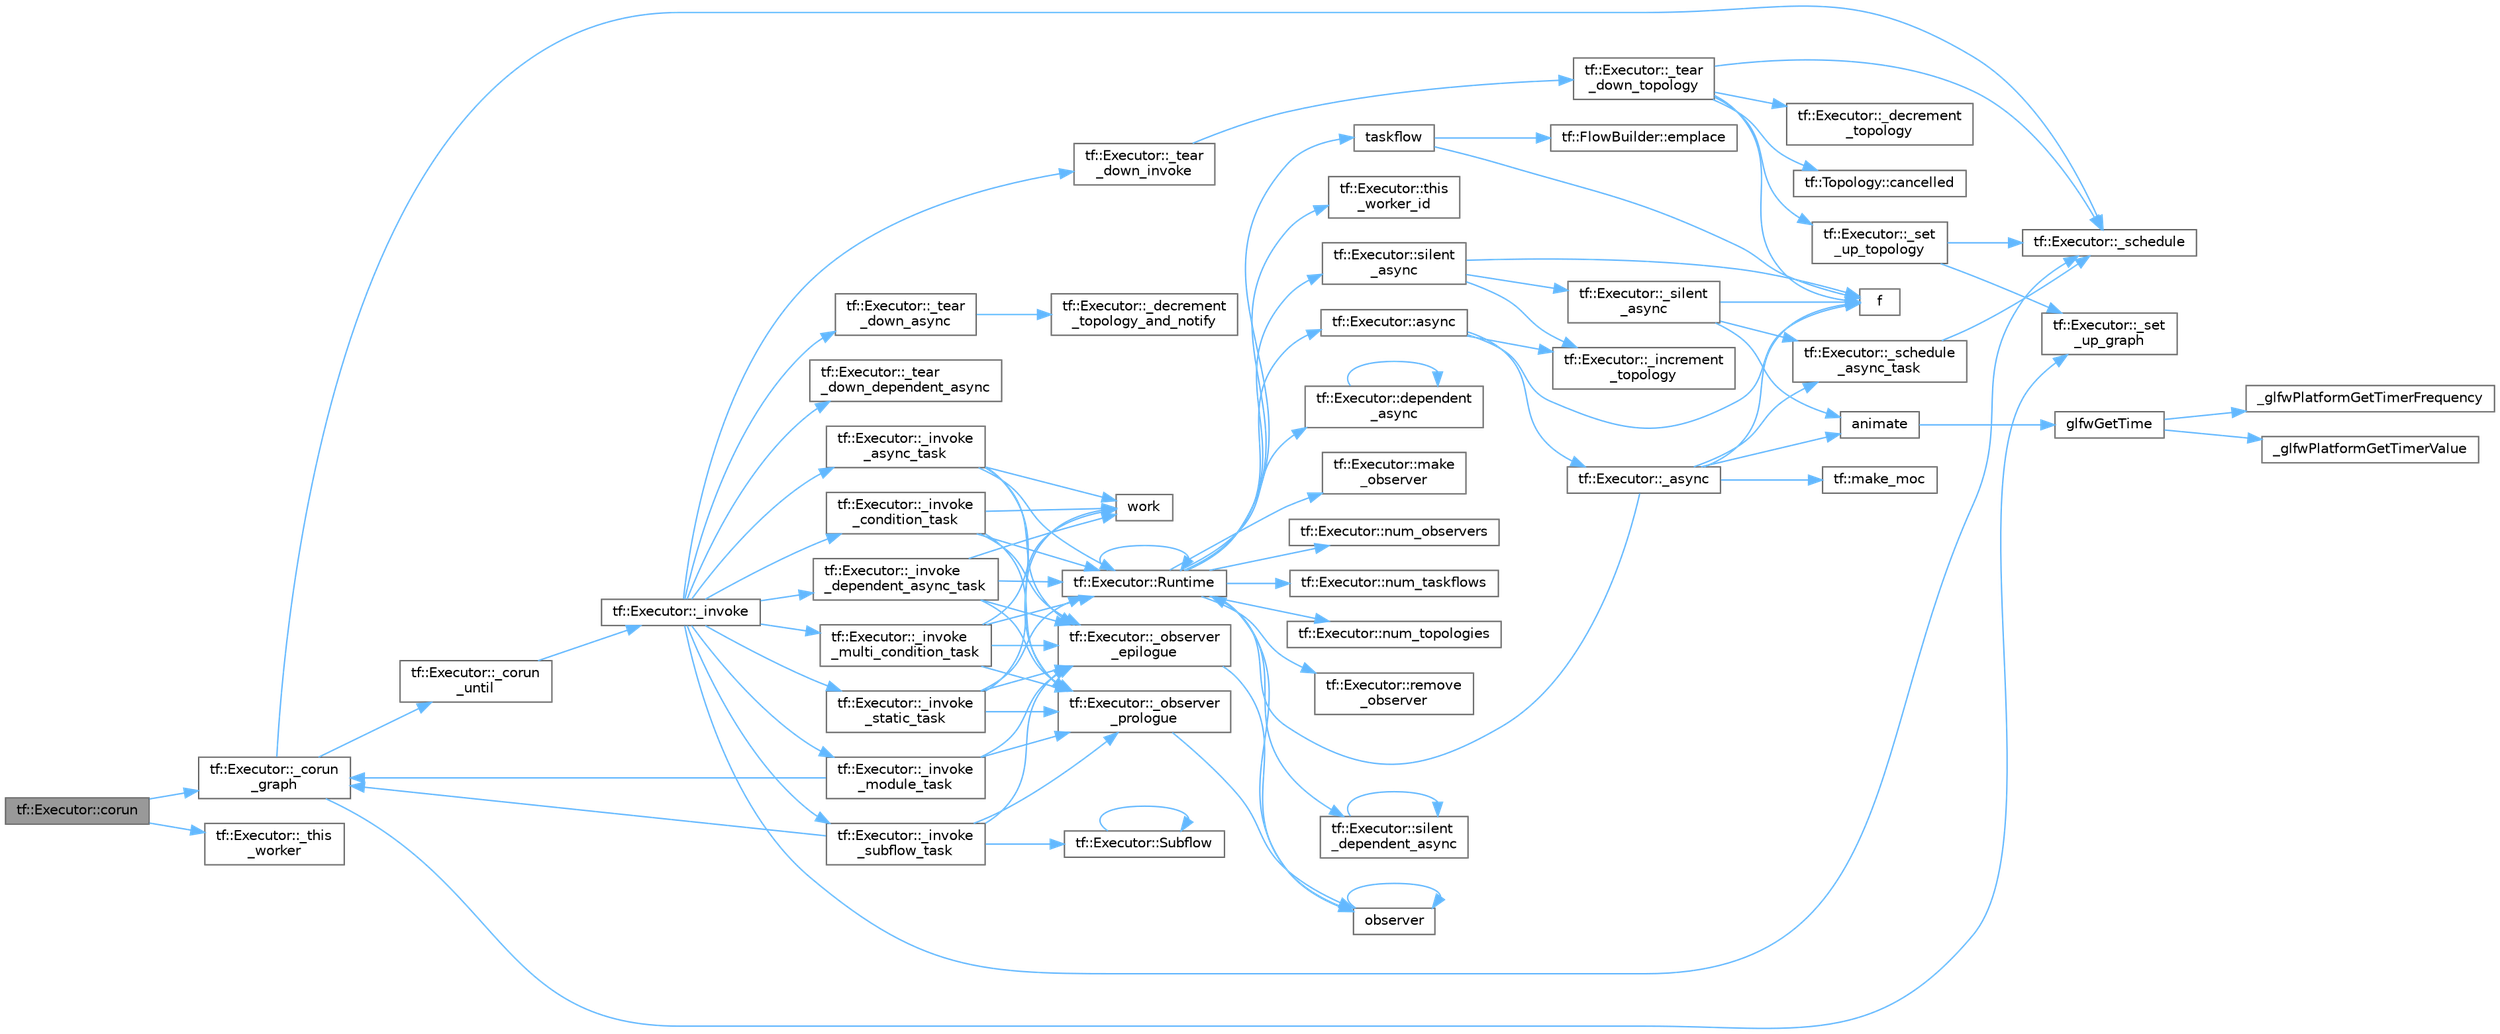 digraph "tf::Executor::corun"
{
 // LATEX_PDF_SIZE
  bgcolor="transparent";
  edge [fontname=Helvetica,fontsize=10,labelfontname=Helvetica,labelfontsize=10];
  node [fontname=Helvetica,fontsize=10,shape=box,height=0.2,width=0.4];
  rankdir="LR";
  Node1 [id="Node000001",label="tf::Executor::corun",height=0.2,width=0.4,color="gray40", fillcolor="grey60", style="filled", fontcolor="black",tooltip="runs a target graph and waits until it completes using an internal worker of this executor"];
  Node1 -> Node2 [id="edge93_Node000001_Node000002",color="steelblue1",style="solid",tooltip=" "];
  Node2 [id="Node000002",label="tf::Executor::_corun\l_graph",height=0.2,width=0.4,color="grey40", fillcolor="white", style="filled",URL="$classtf_1_1_executor.html#a6202243d809e524d196a9c0e3092ce41",tooltip=" "];
  Node2 -> Node3 [id="edge94_Node000002_Node000003",color="steelblue1",style="solid",tooltip=" "];
  Node3 [id="Node000003",label="tf::Executor::_corun\l_until",height=0.2,width=0.4,color="grey40", fillcolor="white", style="filled",URL="$classtf_1_1_executor.html#a43cdd198427b7be2827450f6ce8343af",tooltip=" "];
  Node3 -> Node4 [id="edge95_Node000003_Node000004",color="steelblue1",style="solid",tooltip=" "];
  Node4 [id="Node000004",label="tf::Executor::_invoke",height=0.2,width=0.4,color="grey40", fillcolor="white", style="filled",URL="$classtf_1_1_executor.html#ad16165142908aca9444ea88e65040219",tooltip=" "];
  Node4 -> Node5 [id="edge96_Node000004_Node000005",color="steelblue1",style="solid",tooltip=" "];
  Node5 [id="Node000005",label="tf::Executor::_invoke\l_async_task",height=0.2,width=0.4,color="grey40", fillcolor="white", style="filled",URL="$classtf_1_1_executor.html#a1d1b9bf8ed24dffff65d860ef1627ef3",tooltip=" "];
  Node5 -> Node6 [id="edge97_Node000005_Node000006",color="steelblue1",style="solid",tooltip=" "];
  Node6 [id="Node000006",label="tf::Executor::_observer\l_epilogue",height=0.2,width=0.4,color="grey40", fillcolor="white", style="filled",URL="$classtf_1_1_executor.html#a9cd8c1a72af4477bc0f9575b68ffb16a",tooltip=" "];
  Node6 -> Node7 [id="edge98_Node000006_Node000007",color="steelblue1",style="solid",tooltip=" "];
  Node7 [id="Node000007",label="observer",height=0.2,width=0.4,color="grey40", fillcolor="white", style="filled",URL="$test__basics_8cpp.html#ae362ef40752341c76d5edd1d99e46918",tooltip=" "];
  Node7 -> Node7 [id="edge99_Node000007_Node000007",color="steelblue1",style="solid",tooltip=" "];
  Node5 -> Node8 [id="edge100_Node000005_Node000008",color="steelblue1",style="solid",tooltip=" "];
  Node8 [id="Node000008",label="tf::Executor::_observer\l_prologue",height=0.2,width=0.4,color="grey40", fillcolor="white", style="filled",URL="$classtf_1_1_executor.html#ae023614977a19def9e04cf7212eab65b",tooltip=" "];
  Node8 -> Node7 [id="edge101_Node000008_Node000007",color="steelblue1",style="solid",tooltip=" "];
  Node5 -> Node9 [id="edge102_Node000005_Node000009",color="steelblue1",style="solid",tooltip=" "];
  Node9 [id="Node000009",label="tf::Executor::Runtime",height=0.2,width=0.4,color="grey40", fillcolor="white", style="filled",URL="$classtf_1_1_executor.html#a5b17fd70021887be0e396dd96f9dd5e3",tooltip=" "];
  Node9 -> Node10 [id="edge103_Node000009_Node000010",color="steelblue1",style="solid",tooltip=" "];
  Node10 [id="Node000010",label="tf::Executor::async",height=0.2,width=0.4,color="grey40", fillcolor="white", style="filled",URL="$classtf_1_1_executor.html#af960048056f7c6b5bc71f4f526f05df7",tooltip="creates a parameterized asynchronous task to run the given function"];
  Node10 -> Node11 [id="edge104_Node000010_Node000011",color="steelblue1",style="solid",tooltip=" "];
  Node11 [id="Node000011",label="tf::Executor::_async",height=0.2,width=0.4,color="grey40", fillcolor="white", style="filled",URL="$classtf_1_1_executor.html#ac568bd686aba3bedabe63b42c43d94a8",tooltip=" "];
  Node11 -> Node12 [id="edge105_Node000011_Node000012",color="steelblue1",style="solid",tooltip=" "];
  Node12 [id="Node000012",label="tf::Executor::_schedule\l_async_task",height=0.2,width=0.4,color="grey40", fillcolor="white", style="filled",URL="$classtf_1_1_executor.html#af5acda8c6e9a1564c9d665336ea091d0",tooltip=" "];
  Node12 -> Node13 [id="edge106_Node000012_Node000013",color="steelblue1",style="solid",tooltip=" "];
  Node13 [id="Node000013",label="tf::Executor::_schedule",height=0.2,width=0.4,color="grey40", fillcolor="white", style="filled",URL="$classtf_1_1_executor.html#ab8d98f12a62d10ad6cf1a4011a4d0034",tooltip=" "];
  Node11 -> Node14 [id="edge107_Node000011_Node000014",color="steelblue1",style="solid",tooltip=" "];
  Node14 [id="Node000014",label="animate",height=0.2,width=0.4,color="grey40", fillcolor="white", style="filled",URL="$gears_8c.html#af7a75874690301f56bcd3fa511ba39a8",tooltip=" "];
  Node14 -> Node15 [id="edge108_Node000014_Node000015",color="steelblue1",style="solid",tooltip=" "];
  Node15 [id="Node000015",label="glfwGetTime",height=0.2,width=0.4,color="grey40", fillcolor="white", style="filled",URL="$group__input.html#ga03d4a1039b8662c71eeb40beea8cb622",tooltip="Returns the GLFW time."];
  Node15 -> Node16 [id="edge109_Node000015_Node000016",color="steelblue1",style="solid",tooltip=" "];
  Node16 [id="Node000016",label="_glfwPlatformGetTimerFrequency",height=0.2,width=0.4,color="grey40", fillcolor="white", style="filled",URL="$posix__time_8c.html#ab3fe69b1eec5554114fe774623a15137",tooltip=" "];
  Node15 -> Node17 [id="edge110_Node000015_Node000017",color="steelblue1",style="solid",tooltip=" "];
  Node17 [id="Node000017",label="_glfwPlatformGetTimerValue",height=0.2,width=0.4,color="grey40", fillcolor="white", style="filled",URL="$posix__time_8c.html#a5ee7e09b380d3afdd3c2738b726a2a6e",tooltip=" "];
  Node11 -> Node18 [id="edge111_Node000011_Node000018",color="steelblue1",style="solid",tooltip=" "];
  Node18 [id="Node000018",label="f",height=0.2,width=0.4,color="grey40", fillcolor="white", style="filled",URL="$cxx11__tensor__map_8cpp.html#a7f507fea02198f6cb81c86640c7b1a4e",tooltip=" "];
  Node11 -> Node19 [id="edge112_Node000011_Node000019",color="steelblue1",style="solid",tooltip=" "];
  Node19 [id="Node000019",label="tf::make_moc",height=0.2,width=0.4,color="grey40", fillcolor="white", style="filled",URL="$namespacetf.html#a7ddc987133ce85bd85c883b9e113c71b",tooltip=" "];
  Node11 -> Node9 [id="edge113_Node000011_Node000009",color="steelblue1",style="solid",tooltip=" "];
  Node10 -> Node20 [id="edge114_Node000010_Node000020",color="steelblue1",style="solid",tooltip=" "];
  Node20 [id="Node000020",label="tf::Executor::_increment\l_topology",height=0.2,width=0.4,color="grey40", fillcolor="white", style="filled",URL="$classtf_1_1_executor.html#ab85dc42b3e9b18e4b975bd5e9a8c5e72",tooltip=" "];
  Node10 -> Node18 [id="edge115_Node000010_Node000018",color="steelblue1",style="solid",tooltip=" "];
  Node9 -> Node21 [id="edge116_Node000009_Node000021",color="steelblue1",style="solid",tooltip=" "];
  Node21 [id="Node000021",label="tf::Executor::dependent\l_async",height=0.2,width=0.4,color="grey40", fillcolor="white", style="filled",URL="$classtf_1_1_executor.html#aee02b63d3a91ad5ca5a1c0e71f3e128f",tooltip="runs the given function asynchronously when the given dependents finish"];
  Node21 -> Node21 [id="edge117_Node000021_Node000021",color="steelblue1",style="solid",tooltip=" "];
  Node9 -> Node22 [id="edge118_Node000009_Node000022",color="steelblue1",style="solid",tooltip=" "];
  Node22 [id="Node000022",label="tf::Executor::make\l_observer",height=0.2,width=0.4,color="grey40", fillcolor="white", style="filled",URL="$classtf_1_1_executor.html#aff77def96ae740d648dd84e571237c83",tooltip="constructs an observer to inspect the activities of worker threads"];
  Node9 -> Node23 [id="edge119_Node000009_Node000023",color="steelblue1",style="solid",tooltip=" "];
  Node23 [id="Node000023",label="tf::Executor::num_observers",height=0.2,width=0.4,color="grey40", fillcolor="white", style="filled",URL="$classtf_1_1_executor.html#affec621aae59d73fc188ef454008fda2",tooltip="queries the number of observers"];
  Node9 -> Node24 [id="edge120_Node000009_Node000024",color="steelblue1",style="solid",tooltip=" "];
  Node24 [id="Node000024",label="tf::Executor::num_taskflows",height=0.2,width=0.4,color="grey40", fillcolor="white", style="filled",URL="$classtf_1_1_executor.html#a5fb438dc0f7b9e1ae2fe3f240c82f174",tooltip="queries the number of running taskflows with moved ownership"];
  Node9 -> Node25 [id="edge121_Node000009_Node000025",color="steelblue1",style="solid",tooltip=" "];
  Node25 [id="Node000025",label="tf::Executor::num_topologies",height=0.2,width=0.4,color="grey40", fillcolor="white", style="filled",URL="$classtf_1_1_executor.html#a6d6c28ed58211e4c27a99571e5bf0b6c",tooltip="queries the number of running topologies at the time of this call"];
  Node9 -> Node7 [id="edge122_Node000009_Node000007",color="steelblue1",style="solid",tooltip=" "];
  Node9 -> Node26 [id="edge123_Node000009_Node000026",color="steelblue1",style="solid",tooltip=" "];
  Node26 [id="Node000026",label="tf::Executor::remove\l_observer",height=0.2,width=0.4,color="grey40", fillcolor="white", style="filled",URL="$classtf_1_1_executor.html#a31081f492c376f7b798de0e430534531",tooltip="removes an observer from the executor"];
  Node9 -> Node9 [id="edge124_Node000009_Node000009",color="steelblue1",style="solid",tooltip=" "];
  Node9 -> Node27 [id="edge125_Node000009_Node000027",color="steelblue1",style="solid",tooltip=" "];
  Node27 [id="Node000027",label="tf::Executor::silent\l_async",height=0.2,width=0.4,color="grey40", fillcolor="white", style="filled",URL="$classtf_1_1_executor.html#a0461cb2c459c9f9473c72af06af9c701",tooltip="similar to tf::Executor::async but does not return a future object"];
  Node27 -> Node20 [id="edge126_Node000027_Node000020",color="steelblue1",style="solid",tooltip=" "];
  Node27 -> Node28 [id="edge127_Node000027_Node000028",color="steelblue1",style="solid",tooltip=" "];
  Node28 [id="Node000028",label="tf::Executor::_silent\l_async",height=0.2,width=0.4,color="grey40", fillcolor="white", style="filled",URL="$classtf_1_1_executor.html#aa3b32388be14b03249de29bae34b7b52",tooltip=" "];
  Node28 -> Node12 [id="edge128_Node000028_Node000012",color="steelblue1",style="solid",tooltip=" "];
  Node28 -> Node14 [id="edge129_Node000028_Node000014",color="steelblue1",style="solid",tooltip=" "];
  Node28 -> Node18 [id="edge130_Node000028_Node000018",color="steelblue1",style="solid",tooltip=" "];
  Node27 -> Node18 [id="edge131_Node000027_Node000018",color="steelblue1",style="solid",tooltip=" "];
  Node9 -> Node29 [id="edge132_Node000009_Node000029",color="steelblue1",style="solid",tooltip=" "];
  Node29 [id="Node000029",label="tf::Executor::silent\l_dependent_async",height=0.2,width=0.4,color="grey40", fillcolor="white", style="filled",URL="$classtf_1_1_executor.html#a0e2d792f28136b8227b413d0c27d5c7f",tooltip="runs the given function asynchronously when the given dependents finish"];
  Node29 -> Node29 [id="edge133_Node000029_Node000029",color="steelblue1",style="solid",tooltip=" "];
  Node9 -> Node30 [id="edge134_Node000009_Node000030",color="steelblue1",style="solid",tooltip=" "];
  Node30 [id="Node000030",label="taskflow",height=0.2,width=0.4,color="grey40", fillcolor="white", style="filled",URL="$sandbox_2jacobi_2taskflow_8cpp.html#a47af48e377b7c0ac855c12acd5b69b1e",tooltip=" "];
  Node30 -> Node31 [id="edge135_Node000030_Node000031",color="steelblue1",style="solid",tooltip=" "];
  Node31 [id="Node000031",label="tf::FlowBuilder::emplace",height=0.2,width=0.4,color="grey40", fillcolor="white", style="filled",URL="$classtf_1_1_flow_builder.html#a60d7a666cab71ecfa3010b2efb0d6b57",tooltip="creates a static task"];
  Node30 -> Node18 [id="edge136_Node000030_Node000018",color="steelblue1",style="solid",tooltip=" "];
  Node9 -> Node32 [id="edge137_Node000009_Node000032",color="steelblue1",style="solid",tooltip=" "];
  Node32 [id="Node000032",label="tf::Executor::this\l_worker_id",height=0.2,width=0.4,color="grey40", fillcolor="white", style="filled",URL="$classtf_1_1_executor.html#a6487d589cb1f6b078b69fd3bb1082345",tooltip="queries the id of the caller thread in this executor"];
  Node5 -> Node33 [id="edge138_Node000005_Node000033",color="steelblue1",style="solid",tooltip=" "];
  Node33 [id="Node000033",label="work",height=0.2,width=0.4,color="grey40", fillcolor="white", style="filled",URL="$graph__pipeline_2levelgraph_8hpp.html#aa24fdf691a71c708fccdc6e29a805b42",tooltip=" "];
  Node4 -> Node34 [id="edge139_Node000004_Node000034",color="steelblue1",style="solid",tooltip=" "];
  Node34 [id="Node000034",label="tf::Executor::_invoke\l_condition_task",height=0.2,width=0.4,color="grey40", fillcolor="white", style="filled",URL="$classtf_1_1_executor.html#afa6be6aab23ff4b2a293a2245818916d",tooltip=" "];
  Node34 -> Node6 [id="edge140_Node000034_Node000006",color="steelblue1",style="solid",tooltip=" "];
  Node34 -> Node8 [id="edge141_Node000034_Node000008",color="steelblue1",style="solid",tooltip=" "];
  Node34 -> Node9 [id="edge142_Node000034_Node000009",color="steelblue1",style="solid",tooltip=" "];
  Node34 -> Node33 [id="edge143_Node000034_Node000033",color="steelblue1",style="solid",tooltip=" "];
  Node4 -> Node35 [id="edge144_Node000004_Node000035",color="steelblue1",style="solid",tooltip=" "];
  Node35 [id="Node000035",label="tf::Executor::_invoke\l_dependent_async_task",height=0.2,width=0.4,color="grey40", fillcolor="white", style="filled",URL="$classtf_1_1_executor.html#a776d2c0b21b8811c2f83abf45e3d0d90",tooltip=" "];
  Node35 -> Node6 [id="edge145_Node000035_Node000006",color="steelblue1",style="solid",tooltip=" "];
  Node35 -> Node8 [id="edge146_Node000035_Node000008",color="steelblue1",style="solid",tooltip=" "];
  Node35 -> Node9 [id="edge147_Node000035_Node000009",color="steelblue1",style="solid",tooltip=" "];
  Node35 -> Node33 [id="edge148_Node000035_Node000033",color="steelblue1",style="solid",tooltip=" "];
  Node4 -> Node36 [id="edge149_Node000004_Node000036",color="steelblue1",style="solid",tooltip=" "];
  Node36 [id="Node000036",label="tf::Executor::_invoke\l_module_task",height=0.2,width=0.4,color="grey40", fillcolor="white", style="filled",URL="$classtf_1_1_executor.html#a429fed7f063b23a633e1657a43f1fd0e",tooltip=" "];
  Node36 -> Node2 [id="edge150_Node000036_Node000002",color="steelblue1",style="solid",tooltip=" "];
  Node36 -> Node6 [id="edge151_Node000036_Node000006",color="steelblue1",style="solid",tooltip=" "];
  Node36 -> Node8 [id="edge152_Node000036_Node000008",color="steelblue1",style="solid",tooltip=" "];
  Node4 -> Node37 [id="edge153_Node000004_Node000037",color="steelblue1",style="solid",tooltip=" "];
  Node37 [id="Node000037",label="tf::Executor::_invoke\l_multi_condition_task",height=0.2,width=0.4,color="grey40", fillcolor="white", style="filled",URL="$classtf_1_1_executor.html#a19b3f10d4eab40143d3f76b946ded252",tooltip=" "];
  Node37 -> Node6 [id="edge154_Node000037_Node000006",color="steelblue1",style="solid",tooltip=" "];
  Node37 -> Node8 [id="edge155_Node000037_Node000008",color="steelblue1",style="solid",tooltip=" "];
  Node37 -> Node9 [id="edge156_Node000037_Node000009",color="steelblue1",style="solid",tooltip=" "];
  Node37 -> Node33 [id="edge157_Node000037_Node000033",color="steelblue1",style="solid",tooltip=" "];
  Node4 -> Node38 [id="edge158_Node000004_Node000038",color="steelblue1",style="solid",tooltip=" "];
  Node38 [id="Node000038",label="tf::Executor::_invoke\l_static_task",height=0.2,width=0.4,color="grey40", fillcolor="white", style="filled",URL="$classtf_1_1_executor.html#ac243d2a08b5a4a75dd440dc063b886ce",tooltip=" "];
  Node38 -> Node6 [id="edge159_Node000038_Node000006",color="steelblue1",style="solid",tooltip=" "];
  Node38 -> Node8 [id="edge160_Node000038_Node000008",color="steelblue1",style="solid",tooltip=" "];
  Node38 -> Node9 [id="edge161_Node000038_Node000009",color="steelblue1",style="solid",tooltip=" "];
  Node38 -> Node33 [id="edge162_Node000038_Node000033",color="steelblue1",style="solid",tooltip=" "];
  Node4 -> Node39 [id="edge163_Node000004_Node000039",color="steelblue1",style="solid",tooltip=" "];
  Node39 [id="Node000039",label="tf::Executor::_invoke\l_subflow_task",height=0.2,width=0.4,color="grey40", fillcolor="white", style="filled",URL="$classtf_1_1_executor.html#a726a11d174f98f4200e0022a17ece959",tooltip=" "];
  Node39 -> Node2 [id="edge164_Node000039_Node000002",color="steelblue1",style="solid",tooltip=" "];
  Node39 -> Node6 [id="edge165_Node000039_Node000006",color="steelblue1",style="solid",tooltip=" "];
  Node39 -> Node8 [id="edge166_Node000039_Node000008",color="steelblue1",style="solid",tooltip=" "];
  Node39 -> Node40 [id="edge167_Node000039_Node000040",color="steelblue1",style="solid",tooltip=" "];
  Node40 [id="Node000040",label="tf::Executor::Subflow",height=0.2,width=0.4,color="grey40", fillcolor="white", style="filled",URL="$classtf_1_1_executor.html#a16f3b433d11b0607ff9824676c178027",tooltip=" "];
  Node40 -> Node40 [id="edge168_Node000040_Node000040",color="steelblue1",style="solid",tooltip=" "];
  Node4 -> Node13 [id="edge169_Node000004_Node000013",color="steelblue1",style="solid",tooltip=" "];
  Node4 -> Node41 [id="edge170_Node000004_Node000041",color="steelblue1",style="solid",tooltip=" "];
  Node41 [id="Node000041",label="tf::Executor::_tear\l_down_async",height=0.2,width=0.4,color="grey40", fillcolor="white", style="filled",URL="$classtf_1_1_executor.html#a42e7db3fc43e1c5479e30e8d83da9e74",tooltip=" "];
  Node41 -> Node42 [id="edge171_Node000041_Node000042",color="steelblue1",style="solid",tooltip=" "];
  Node42 [id="Node000042",label="tf::Executor::_decrement\l_topology_and_notify",height=0.2,width=0.4,color="grey40", fillcolor="white", style="filled",URL="$classtf_1_1_executor.html#a08945917285cd57d33efc99530fbd384",tooltip=" "];
  Node4 -> Node43 [id="edge172_Node000004_Node000043",color="steelblue1",style="solid",tooltip=" "];
  Node43 [id="Node000043",label="tf::Executor::_tear\l_down_dependent_async",height=0.2,width=0.4,color="grey40", fillcolor="white", style="filled",URL="$classtf_1_1_executor.html#a5a745396246598bb55acb9dd3a4b6c25",tooltip=" "];
  Node4 -> Node44 [id="edge173_Node000004_Node000044",color="steelblue1",style="solid",tooltip=" "];
  Node44 [id="Node000044",label="tf::Executor::_tear\l_down_invoke",height=0.2,width=0.4,color="grey40", fillcolor="white", style="filled",URL="$classtf_1_1_executor.html#a17fe8e0f32892cf2848611bca7566378",tooltip=" "];
  Node44 -> Node45 [id="edge174_Node000044_Node000045",color="steelblue1",style="solid",tooltip=" "];
  Node45 [id="Node000045",label="tf::Executor::_tear\l_down_topology",height=0.2,width=0.4,color="grey40", fillcolor="white", style="filled",URL="$classtf_1_1_executor.html#a76be884d38d1bb8f9b8bba488c901b4b",tooltip=" "];
  Node45 -> Node46 [id="edge175_Node000045_Node000046",color="steelblue1",style="solid",tooltip=" "];
  Node46 [id="Node000046",label="tf::Executor::_decrement\l_topology",height=0.2,width=0.4,color="grey40", fillcolor="white", style="filled",URL="$classtf_1_1_executor.html#a8728f22f6d177fad84ce667e02a7a3b9",tooltip=" "];
  Node45 -> Node13 [id="edge176_Node000045_Node000013",color="steelblue1",style="solid",tooltip=" "];
  Node45 -> Node47 [id="edge177_Node000045_Node000047",color="steelblue1",style="solid",tooltip=" "];
  Node47 [id="Node000047",label="tf::Executor::_set\l_up_topology",height=0.2,width=0.4,color="grey40", fillcolor="white", style="filled",URL="$classtf_1_1_executor.html#a723daf897c5d3d3517583cb4c62654ee",tooltip=" "];
  Node47 -> Node13 [id="edge178_Node000047_Node000013",color="steelblue1",style="solid",tooltip=" "];
  Node47 -> Node48 [id="edge179_Node000047_Node000048",color="steelblue1",style="solid",tooltip=" "];
  Node48 [id="Node000048",label="tf::Executor::_set\l_up_graph",height=0.2,width=0.4,color="grey40", fillcolor="white", style="filled",URL="$classtf_1_1_executor.html#a9c5bd85f2a5a266ae9cd27e5aaf2f14e",tooltip=" "];
  Node45 -> Node49 [id="edge180_Node000045_Node000049",color="steelblue1",style="solid",tooltip=" "];
  Node49 [id="Node000049",label="tf::Topology::cancelled",height=0.2,width=0.4,color="grey40", fillcolor="white", style="filled",URL="$classtf_1_1_topology.html#a5f3f05242bb1c9f2a168fc124fccec6f",tooltip=" "];
  Node45 -> Node18 [id="edge181_Node000045_Node000018",color="steelblue1",style="solid",tooltip=" "];
  Node2 -> Node13 [id="edge182_Node000002_Node000013",color="steelblue1",style="solid",tooltip=" "];
  Node2 -> Node48 [id="edge183_Node000002_Node000048",color="steelblue1",style="solid",tooltip=" "];
  Node1 -> Node50 [id="edge184_Node000001_Node000050",color="steelblue1",style="solid",tooltip=" "];
  Node50 [id="Node000050",label="tf::Executor::_this\l_worker",height=0.2,width=0.4,color="grey40", fillcolor="white", style="filled",URL="$classtf_1_1_executor.html#a941f6e5e9e6141a81c750648c4802b63",tooltip=" "];
}

